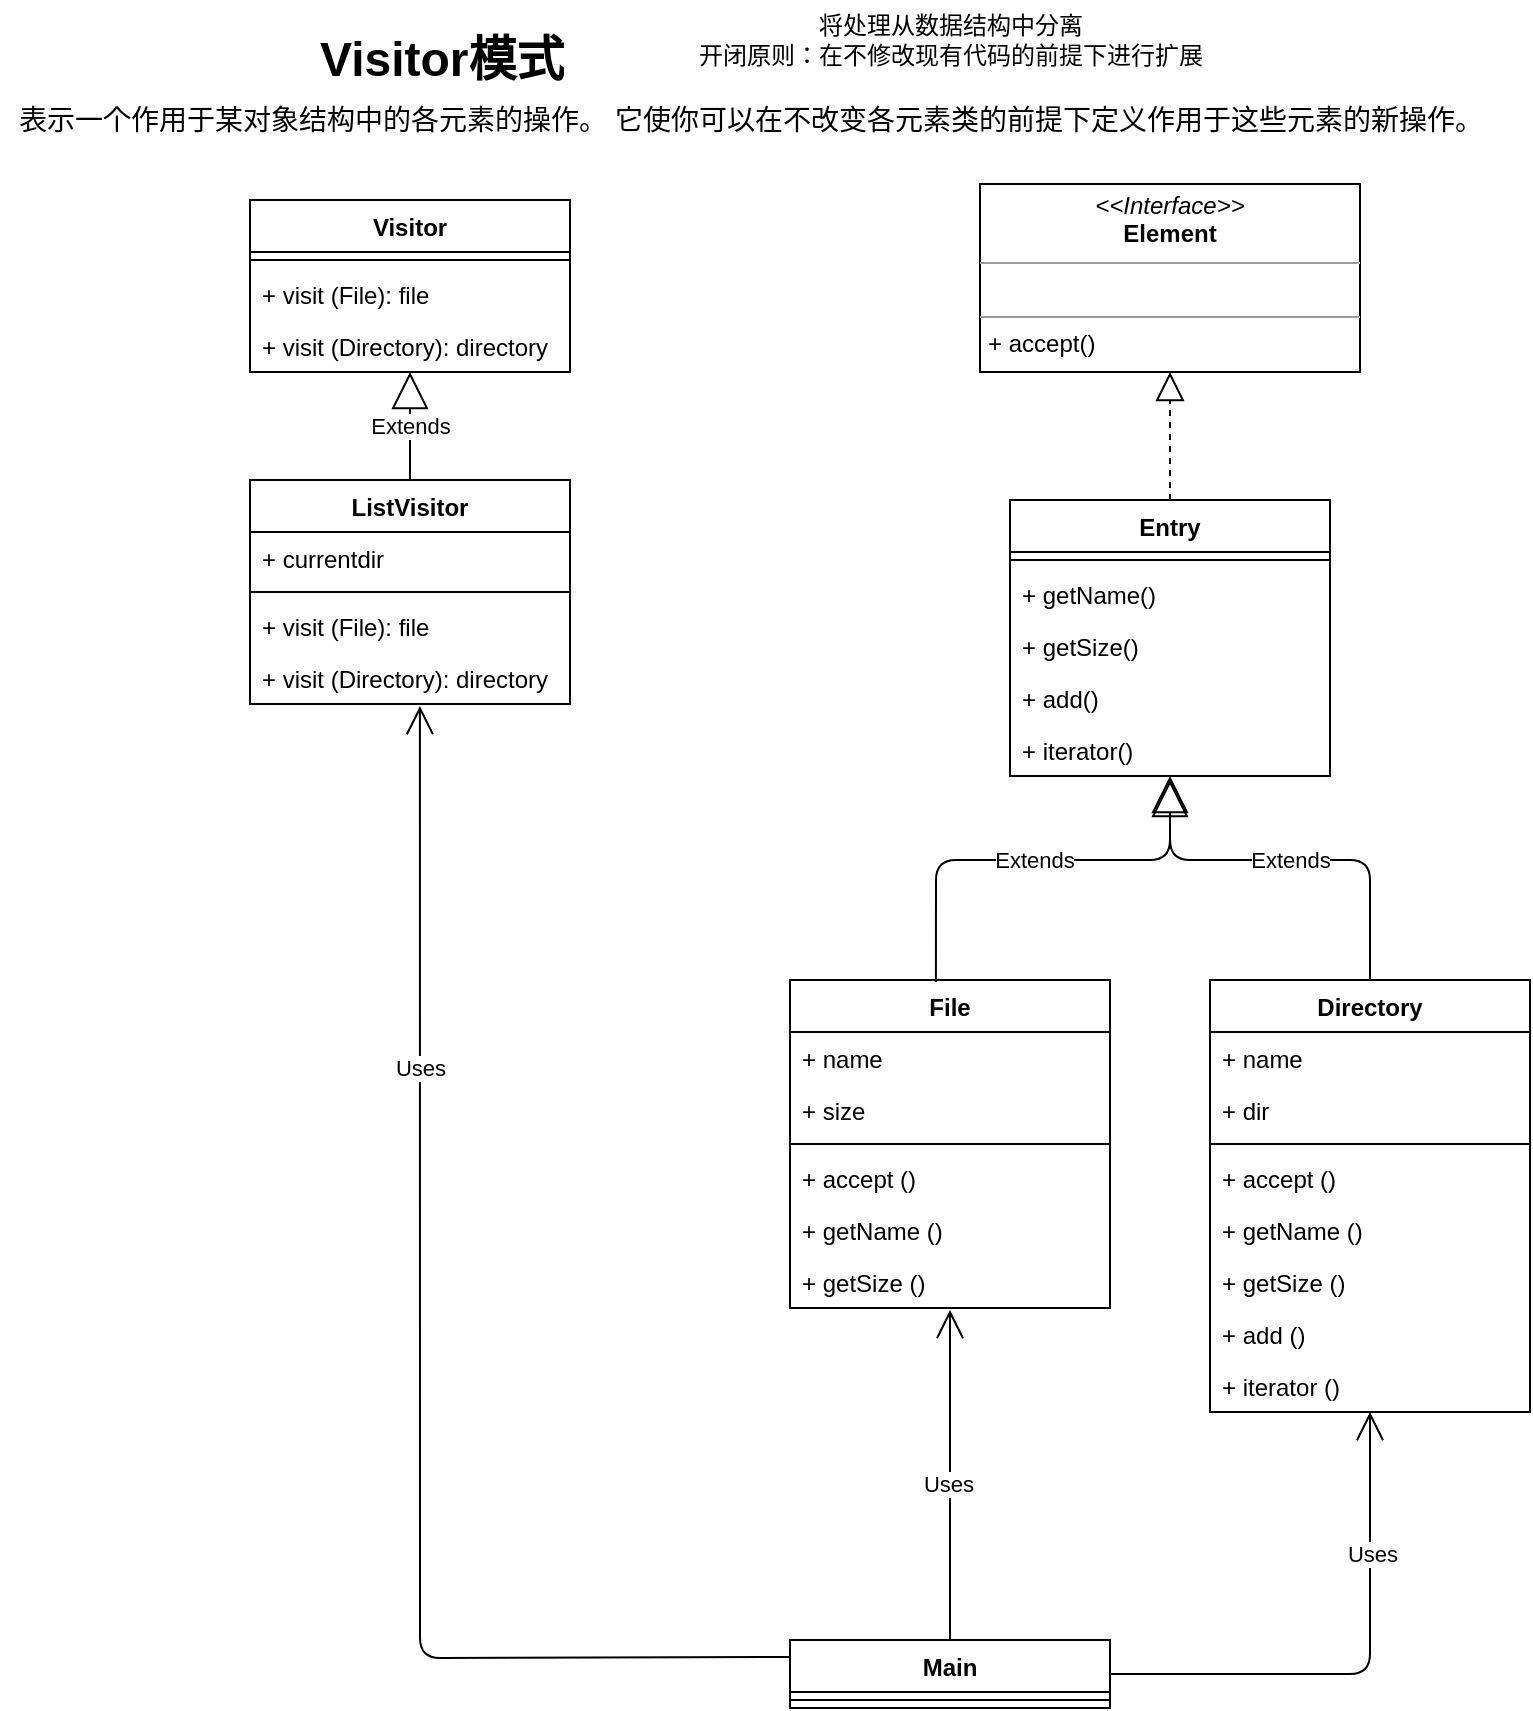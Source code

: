 <mxfile version="14.7.4" type="embed"><diagram id="23iRSUPoRavnBvh4doch" name="Page-1"><mxGraphModel dx="1633" dy="677" grid="1" gridSize="10" guides="1" tooltips="1" connect="1" arrows="1" fold="1" page="1" pageScale="1" pageWidth="827" pageHeight="1169" math="0" shadow="0"><root><mxCell id="0"/><mxCell id="1" parent="0"/><mxCell id="2" value="&lt;h1&gt;Visitor模式&lt;/h1&gt;" style="text;html=1;strokeColor=none;fillColor=none;spacing=5;spacingTop=-20;whiteSpace=wrap;overflow=hidden;rounded=0;" parent="1" vertex="1"><mxGeometry x="100" y="80" width="180" height="40" as="geometry"/></mxCell><mxCell id="11" value="ListVisitor" style="swimlane;fontStyle=1;align=center;verticalAlign=top;childLayout=stackLayout;horizontal=1;startSize=26;horizontalStack=0;resizeParent=1;resizeParentMax=0;resizeLast=0;collapsible=1;marginBottom=0;" parent="1" vertex="1"><mxGeometry x="70" y="310" width="160" height="112" as="geometry"/></mxCell><mxCell id="12" value="+ currentdir" style="text;strokeColor=none;fillColor=none;align=left;verticalAlign=top;spacingLeft=4;spacingRight=4;overflow=hidden;rotatable=0;points=[[0,0.5],[1,0.5]];portConstraint=eastwest;" parent="11" vertex="1"><mxGeometry y="26" width="160" height="26" as="geometry"/></mxCell><mxCell id="13" value="" style="line;strokeWidth=1;fillColor=none;align=left;verticalAlign=middle;spacingTop=-1;spacingLeft=3;spacingRight=3;rotatable=0;labelPosition=right;points=[];portConstraint=eastwest;" parent="11" vertex="1"><mxGeometry y="52" width="160" height="8" as="geometry"/></mxCell><mxCell id="14" value="+ visit (File): file" style="text;strokeColor=none;fillColor=none;align=left;verticalAlign=top;spacingLeft=4;spacingRight=4;overflow=hidden;rotatable=0;points=[[0,0.5],[1,0.5]];portConstraint=eastwest;" parent="11" vertex="1"><mxGeometry y="60" width="160" height="26" as="geometry"/></mxCell><mxCell id="24" value="+ visit (Directory): directory" style="text;strokeColor=none;fillColor=none;align=left;verticalAlign=top;spacingLeft=4;spacingRight=4;overflow=hidden;rotatable=0;points=[[0,0.5],[1,0.5]];portConstraint=eastwest;" parent="11" vertex="1"><mxGeometry y="86" width="160" height="26" as="geometry"/></mxCell><mxCell id="19" value="Visitor" style="swimlane;fontStyle=1;align=center;verticalAlign=top;childLayout=stackLayout;horizontal=1;startSize=26;horizontalStack=0;resizeParent=1;resizeParentMax=0;resizeLast=0;collapsible=1;marginBottom=0;" parent="1" vertex="1"><mxGeometry x="70" y="170" width="160" height="86" as="geometry"/></mxCell><mxCell id="21" value="" style="line;strokeWidth=1;fillColor=none;align=left;verticalAlign=middle;spacingTop=-1;spacingLeft=3;spacingRight=3;rotatable=0;labelPosition=right;points=[];portConstraint=eastwest;" parent="19" vertex="1"><mxGeometry y="26" width="160" height="8" as="geometry"/></mxCell><mxCell id="22" value="+ visit (File): file" style="text;strokeColor=none;fillColor=none;align=left;verticalAlign=top;spacingLeft=4;spacingRight=4;overflow=hidden;rotatable=0;points=[[0,0.5],[1,0.5]];portConstraint=eastwest;" parent="19" vertex="1"><mxGeometry y="34" width="160" height="26" as="geometry"/></mxCell><mxCell id="23" value="+ visit (Directory): directory" style="text;strokeColor=none;fillColor=none;align=left;verticalAlign=top;spacingLeft=4;spacingRight=4;overflow=hidden;rotatable=0;points=[[0,0.5],[1,0.5]];portConstraint=eastwest;" parent="19" vertex="1"><mxGeometry y="60" width="160" height="26" as="geometry"/></mxCell><mxCell id="26" value="&lt;p style=&quot;margin: 0px ; margin-top: 4px ; text-align: center&quot;&gt;&lt;i&gt;&amp;lt;&amp;lt;Interface&amp;gt;&amp;gt;&lt;/i&gt;&lt;br&gt;&lt;b&gt;Element&lt;/b&gt;&lt;/p&gt;&lt;hr size=&quot;1&quot;&gt;&lt;p style=&quot;margin: 0px ; margin-left: 4px&quot;&gt;&lt;br&gt;&lt;/p&gt;&lt;hr size=&quot;1&quot;&gt;&lt;p style=&quot;margin: 0px ; margin-left: 4px&quot;&gt;+ accept()&lt;br&gt;&lt;/p&gt;" style="verticalAlign=top;align=left;overflow=fill;fontSize=12;fontFamily=Helvetica;html=1;" parent="1" vertex="1"><mxGeometry x="435" y="162" width="190" height="94" as="geometry"/></mxCell><mxCell id="27" value="Entry" style="swimlane;fontStyle=1;align=center;verticalAlign=top;childLayout=stackLayout;horizontal=1;startSize=26;horizontalStack=0;resizeParent=1;resizeParentMax=0;resizeLast=0;collapsible=1;marginBottom=0;" parent="1" vertex="1"><mxGeometry x="450" y="320" width="160" height="138" as="geometry"/></mxCell><mxCell id="29" value="" style="line;strokeWidth=1;fillColor=none;align=left;verticalAlign=middle;spacingTop=-1;spacingLeft=3;spacingRight=3;rotatable=0;labelPosition=right;points=[];portConstraint=eastwest;" parent="27" vertex="1"><mxGeometry y="26" width="160" height="8" as="geometry"/></mxCell><mxCell id="30" value="+ getName()" style="text;strokeColor=none;fillColor=none;align=left;verticalAlign=top;spacingLeft=4;spacingRight=4;overflow=hidden;rotatable=0;points=[[0,0.5],[1,0.5]];portConstraint=eastwest;" parent="27" vertex="1"><mxGeometry y="34" width="160" height="26" as="geometry"/></mxCell><mxCell id="31" value="+ getSize()" style="text;strokeColor=none;fillColor=none;align=left;verticalAlign=top;spacingLeft=4;spacingRight=4;overflow=hidden;rotatable=0;points=[[0,0.5],[1,0.5]];portConstraint=eastwest;" parent="27" vertex="1"><mxGeometry y="60" width="160" height="26" as="geometry"/></mxCell><mxCell id="32" value="+ add()" style="text;strokeColor=none;fillColor=none;align=left;verticalAlign=top;spacingLeft=4;spacingRight=4;overflow=hidden;rotatable=0;points=[[0,0.5],[1,0.5]];portConstraint=eastwest;" parent="27" vertex="1"><mxGeometry y="86" width="160" height="26" as="geometry"/></mxCell><mxCell id="33" value="+ iterator()" style="text;strokeColor=none;fillColor=none;align=left;verticalAlign=top;spacingLeft=4;spacingRight=4;overflow=hidden;rotatable=0;points=[[0,0.5],[1,0.5]];portConstraint=eastwest;" parent="27" vertex="1"><mxGeometry y="112" width="160" height="26" as="geometry"/></mxCell><mxCell id="34" value="File" style="swimlane;fontStyle=1;align=center;verticalAlign=top;childLayout=stackLayout;horizontal=1;startSize=26;horizontalStack=0;resizeParent=1;resizeParentMax=0;resizeLast=0;collapsible=1;marginBottom=0;" parent="1" vertex="1"><mxGeometry x="340" y="560" width="160" height="164" as="geometry"/></mxCell><mxCell id="35" value="+ name" style="text;strokeColor=none;fillColor=none;align=left;verticalAlign=top;spacingLeft=4;spacingRight=4;overflow=hidden;rotatable=0;points=[[0,0.5],[1,0.5]];portConstraint=eastwest;" parent="34" vertex="1"><mxGeometry y="26" width="160" height="26" as="geometry"/></mxCell><mxCell id="42" value="+ size" style="text;strokeColor=none;fillColor=none;align=left;verticalAlign=top;spacingLeft=4;spacingRight=4;overflow=hidden;rotatable=0;points=[[0,0.5],[1,0.5]];portConstraint=eastwest;" parent="34" vertex="1"><mxGeometry y="52" width="160" height="26" as="geometry"/></mxCell><mxCell id="36" value="" style="line;strokeWidth=1;fillColor=none;align=left;verticalAlign=middle;spacingTop=-1;spacingLeft=3;spacingRight=3;rotatable=0;labelPosition=right;points=[];portConstraint=eastwest;" parent="34" vertex="1"><mxGeometry y="78" width="160" height="8" as="geometry"/></mxCell><mxCell id="37" value="+ accept ()" style="text;strokeColor=none;fillColor=none;align=left;verticalAlign=top;spacingLeft=4;spacingRight=4;overflow=hidden;rotatable=0;points=[[0,0.5],[1,0.5]];portConstraint=eastwest;" parent="34" vertex="1"><mxGeometry y="86" width="160" height="26" as="geometry"/></mxCell><mxCell id="44" value="+ getName ()" style="text;strokeColor=none;fillColor=none;align=left;verticalAlign=top;spacingLeft=4;spacingRight=4;overflow=hidden;rotatable=0;points=[[0,0.5],[1,0.5]];portConstraint=eastwest;" parent="34" vertex="1"><mxGeometry y="112" width="160" height="26" as="geometry"/></mxCell><mxCell id="45" value="+ getSize ()" style="text;strokeColor=none;fillColor=none;align=left;verticalAlign=top;spacingLeft=4;spacingRight=4;overflow=hidden;rotatable=0;points=[[0,0.5],[1,0.5]];portConstraint=eastwest;" parent="34" vertex="1"><mxGeometry y="138" width="160" height="26" as="geometry"/></mxCell><mxCell id="38" value="Directory" style="swimlane;fontStyle=1;align=center;verticalAlign=top;childLayout=stackLayout;horizontal=1;startSize=26;horizontalStack=0;resizeParent=1;resizeParentMax=0;resizeLast=0;collapsible=1;marginBottom=0;" parent="1" vertex="1"><mxGeometry x="550" y="560" width="160" height="216" as="geometry"/></mxCell><mxCell id="39" value="+ name" style="text;strokeColor=none;fillColor=none;align=left;verticalAlign=top;spacingLeft=4;spacingRight=4;overflow=hidden;rotatable=0;points=[[0,0.5],[1,0.5]];portConstraint=eastwest;" parent="38" vertex="1"><mxGeometry y="26" width="160" height="26" as="geometry"/></mxCell><mxCell id="43" value="+ dir" style="text;strokeColor=none;fillColor=none;align=left;verticalAlign=top;spacingLeft=4;spacingRight=4;overflow=hidden;rotatable=0;points=[[0,0.5],[1,0.5]];portConstraint=eastwest;" parent="38" vertex="1"><mxGeometry y="52" width="160" height="26" as="geometry"/></mxCell><mxCell id="40" value="" style="line;strokeWidth=1;fillColor=none;align=left;verticalAlign=middle;spacingTop=-1;spacingLeft=3;spacingRight=3;rotatable=0;labelPosition=right;points=[];portConstraint=eastwest;" parent="38" vertex="1"><mxGeometry y="78" width="160" height="8" as="geometry"/></mxCell><mxCell id="41" value="+ accept ()" style="text;strokeColor=none;fillColor=none;align=left;verticalAlign=top;spacingLeft=4;spacingRight=4;overflow=hidden;rotatable=0;points=[[0,0.5],[1,0.5]];portConstraint=eastwest;" parent="38" vertex="1"><mxGeometry y="86" width="160" height="26" as="geometry"/></mxCell><mxCell id="46" value="+ getName ()" style="text;strokeColor=none;fillColor=none;align=left;verticalAlign=top;spacingLeft=4;spacingRight=4;overflow=hidden;rotatable=0;points=[[0,0.5],[1,0.5]];portConstraint=eastwest;" parent="38" vertex="1"><mxGeometry y="112" width="160" height="26" as="geometry"/></mxCell><mxCell id="47" value="+ getSize ()" style="text;strokeColor=none;fillColor=none;align=left;verticalAlign=top;spacingLeft=4;spacingRight=4;overflow=hidden;rotatable=0;points=[[0,0.5],[1,0.5]];portConstraint=eastwest;" parent="38" vertex="1"><mxGeometry y="138" width="160" height="26" as="geometry"/></mxCell><mxCell id="48" value="+ add ()" style="text;strokeColor=none;fillColor=none;align=left;verticalAlign=top;spacingLeft=4;spacingRight=4;overflow=hidden;rotatable=0;points=[[0,0.5],[1,0.5]];portConstraint=eastwest;" parent="38" vertex="1"><mxGeometry y="164" width="160" height="26" as="geometry"/></mxCell><mxCell id="49" value="+ iterator ()" style="text;strokeColor=none;fillColor=none;align=left;verticalAlign=top;spacingLeft=4;spacingRight=4;overflow=hidden;rotatable=0;points=[[0,0.5],[1,0.5]];portConstraint=eastwest;" parent="38" vertex="1"><mxGeometry y="190" width="160" height="26" as="geometry"/></mxCell><mxCell id="50" value="Main" style="swimlane;fontStyle=1;align=center;verticalAlign=top;childLayout=stackLayout;horizontal=1;startSize=26;horizontalStack=0;resizeParent=1;resizeParentMax=0;resizeLast=0;collapsible=1;marginBottom=0;" parent="1" vertex="1"><mxGeometry x="340" y="890" width="160" height="34" as="geometry"/></mxCell><mxCell id="52" value="" style="line;strokeWidth=1;fillColor=none;align=left;verticalAlign=middle;spacingTop=-1;spacingLeft=3;spacingRight=3;rotatable=0;labelPosition=right;points=[];portConstraint=eastwest;" parent="50" vertex="1"><mxGeometry y="26" width="160" height="8" as="geometry"/></mxCell><mxCell id="54" value="" style="endArrow=open;endFill=1;endSize=12;html=1;exitX=0.5;exitY=0;exitDx=0;exitDy=0;entryX=0.5;entryY=1.038;entryDx=0;entryDy=0;entryPerimeter=0;" parent="1" source="50" target="45" edge="1"><mxGeometry width="160" relative="1" as="geometry"><mxPoint x="330" y="820" as="sourcePoint"/><mxPoint x="490" y="820" as="targetPoint"/></mxGeometry></mxCell><mxCell id="56" value="Uses" style="edgeLabel;html=1;align=center;verticalAlign=middle;resizable=0;points=[];" parent="54" vertex="1" connectable="0"><mxGeometry x="-0.055" y="1" relative="1" as="geometry"><mxPoint as="offset"/></mxGeometry></mxCell><mxCell id="55" value="" style="endArrow=open;endFill=1;endSize=12;html=1;exitX=1;exitY=0.5;exitDx=0;exitDy=0;" parent="1" source="50" target="49" edge="1"><mxGeometry width="160" relative="1" as="geometry"><mxPoint x="430" y="900" as="sourcePoint"/><mxPoint x="300" y="734.988" as="targetPoint"/><Array as="points"><mxPoint x="630" y="907"/></Array></mxGeometry></mxCell><mxCell id="57" value="Uses" style="edgeLabel;html=1;align=center;verticalAlign=middle;resizable=0;points=[];" parent="55" vertex="1" connectable="0"><mxGeometry x="0.456" y="-1" relative="1" as="geometry"><mxPoint as="offset"/></mxGeometry></mxCell><mxCell id="58" value="Extends" style="endArrow=block;endSize=16;endFill=0;html=1;exitX=0.456;exitY=0.006;exitDx=0;exitDy=0;exitPerimeter=0;" parent="1" source="34" target="33" edge="1"><mxGeometry width="160" relative="1" as="geometry"><mxPoint x="380" y="500" as="sourcePoint"/><mxPoint x="540" y="500" as="targetPoint"/><Array as="points"><mxPoint x="413" y="500"/><mxPoint x="530" y="500"/></Array></mxGeometry></mxCell><mxCell id="60" value="Extends" style="endArrow=block;endSize=16;endFill=0;html=1;exitX=0.5;exitY=0;exitDx=0;exitDy=0;" parent="1" source="38" edge="1"><mxGeometry width="160" relative="1" as="geometry"><mxPoint x="500" y="530" as="sourcePoint"/><mxPoint x="530" y="460" as="targetPoint"/><Array as="points"><mxPoint x="630" y="500"/><mxPoint x="530" y="500"/></Array></mxGeometry></mxCell><mxCell id="61" value="" style="endArrow=block;dashed=1;endFill=0;endSize=12;html=1;entryX=0.5;entryY=1;entryDx=0;entryDy=0;exitX=0.5;exitY=0;exitDx=0;exitDy=0;" parent="1" source="27" target="26" edge="1"><mxGeometry width="160" relative="1" as="geometry"><mxPoint x="420" y="360" as="sourcePoint"/><mxPoint x="580" y="360" as="targetPoint"/></mxGeometry></mxCell><mxCell id="62" value="" style="endArrow=open;endFill=1;endSize=12;html=1;exitX=0;exitY=0.25;exitDx=0;exitDy=0;entryX=0.531;entryY=1.038;entryDx=0;entryDy=0;entryPerimeter=0;" parent="1" source="50" target="24" edge="1"><mxGeometry width="160" relative="1" as="geometry"><mxPoint x="80" y="750" as="sourcePoint"/><mxPoint x="240" y="750" as="targetPoint"/><Array as="points"><mxPoint x="155" y="899"/></Array></mxGeometry></mxCell><mxCell id="64" value="Uses" style="edgeLabel;html=1;align=center;verticalAlign=middle;resizable=0;points=[];" parent="62" vertex="1" connectable="0"><mxGeometry x="0.452" relative="1" as="geometry"><mxPoint as="offset"/></mxGeometry></mxCell><mxCell id="63" value="Extends" style="endArrow=block;endSize=16;endFill=0;html=1;exitX=0.5;exitY=0;exitDx=0;exitDy=0;" parent="1" source="11" target="23" edge="1"><mxGeometry width="160" relative="1" as="geometry"><mxPoint x="250" y="440" as="sourcePoint"/><mxPoint x="410" y="440" as="targetPoint"/></mxGeometry></mxCell><mxCell id="65" value="将处理从数据结构中分离&lt;br&gt;开闭原则：在不修改现有代码的前提下进行扩展" style="text;html=1;align=center;verticalAlign=middle;resizable=0;points=[];autosize=1;strokeColor=none;" parent="1" vertex="1"><mxGeometry x="285" y="75" width="270" height="30" as="geometry"/></mxCell><mxCell id="66" value="&lt;span style=&quot;font-family: &amp;#34;arial&amp;#34; , sans-serif ; text-align: left ; background-color: rgb(255 , 255 , 255)&quot;&gt;&lt;font style=&quot;font-size: 14px&quot;&gt;表示一个作用于某对象结构中的各元素的操作。 它使你可以在不改变各元素类的前提下定义作用于这些元素的新操作。&lt;/font&gt;&lt;/span&gt;" style="text;html=1;align=center;verticalAlign=middle;resizable=0;points=[];autosize=1;strokeColor=none;" parent="1" vertex="1"><mxGeometry x="-55" y="120" width="750" height="20" as="geometry"/></mxCell></root></mxGraphModel></diagram></mxfile>